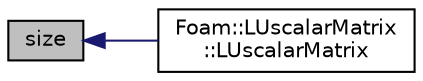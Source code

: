digraph "size"
{
  bgcolor="transparent";
  edge [fontname="Helvetica",fontsize="10",labelfontname="Helvetica",labelfontsize="10"];
  node [fontname="Helvetica",fontsize="10",shape=record];
  rankdir="LR";
  Node1 [label="size",height=0.2,width=0.4,color="black", fillcolor="grey75", style="filled", fontcolor="black"];
  Node1 -> Node2 [dir="back",color="midnightblue",fontsize="10",style="solid",fontname="Helvetica"];
  Node2 [label="Foam::LUscalarMatrix\l::LUscalarMatrix",height=0.2,width=0.4,color="black",URL="$a01423.html#aebab11f1a492c2f8e5e99c3e138253ce",tooltip="Construct from lduMatrix and perform LU decomposition. "];
}
